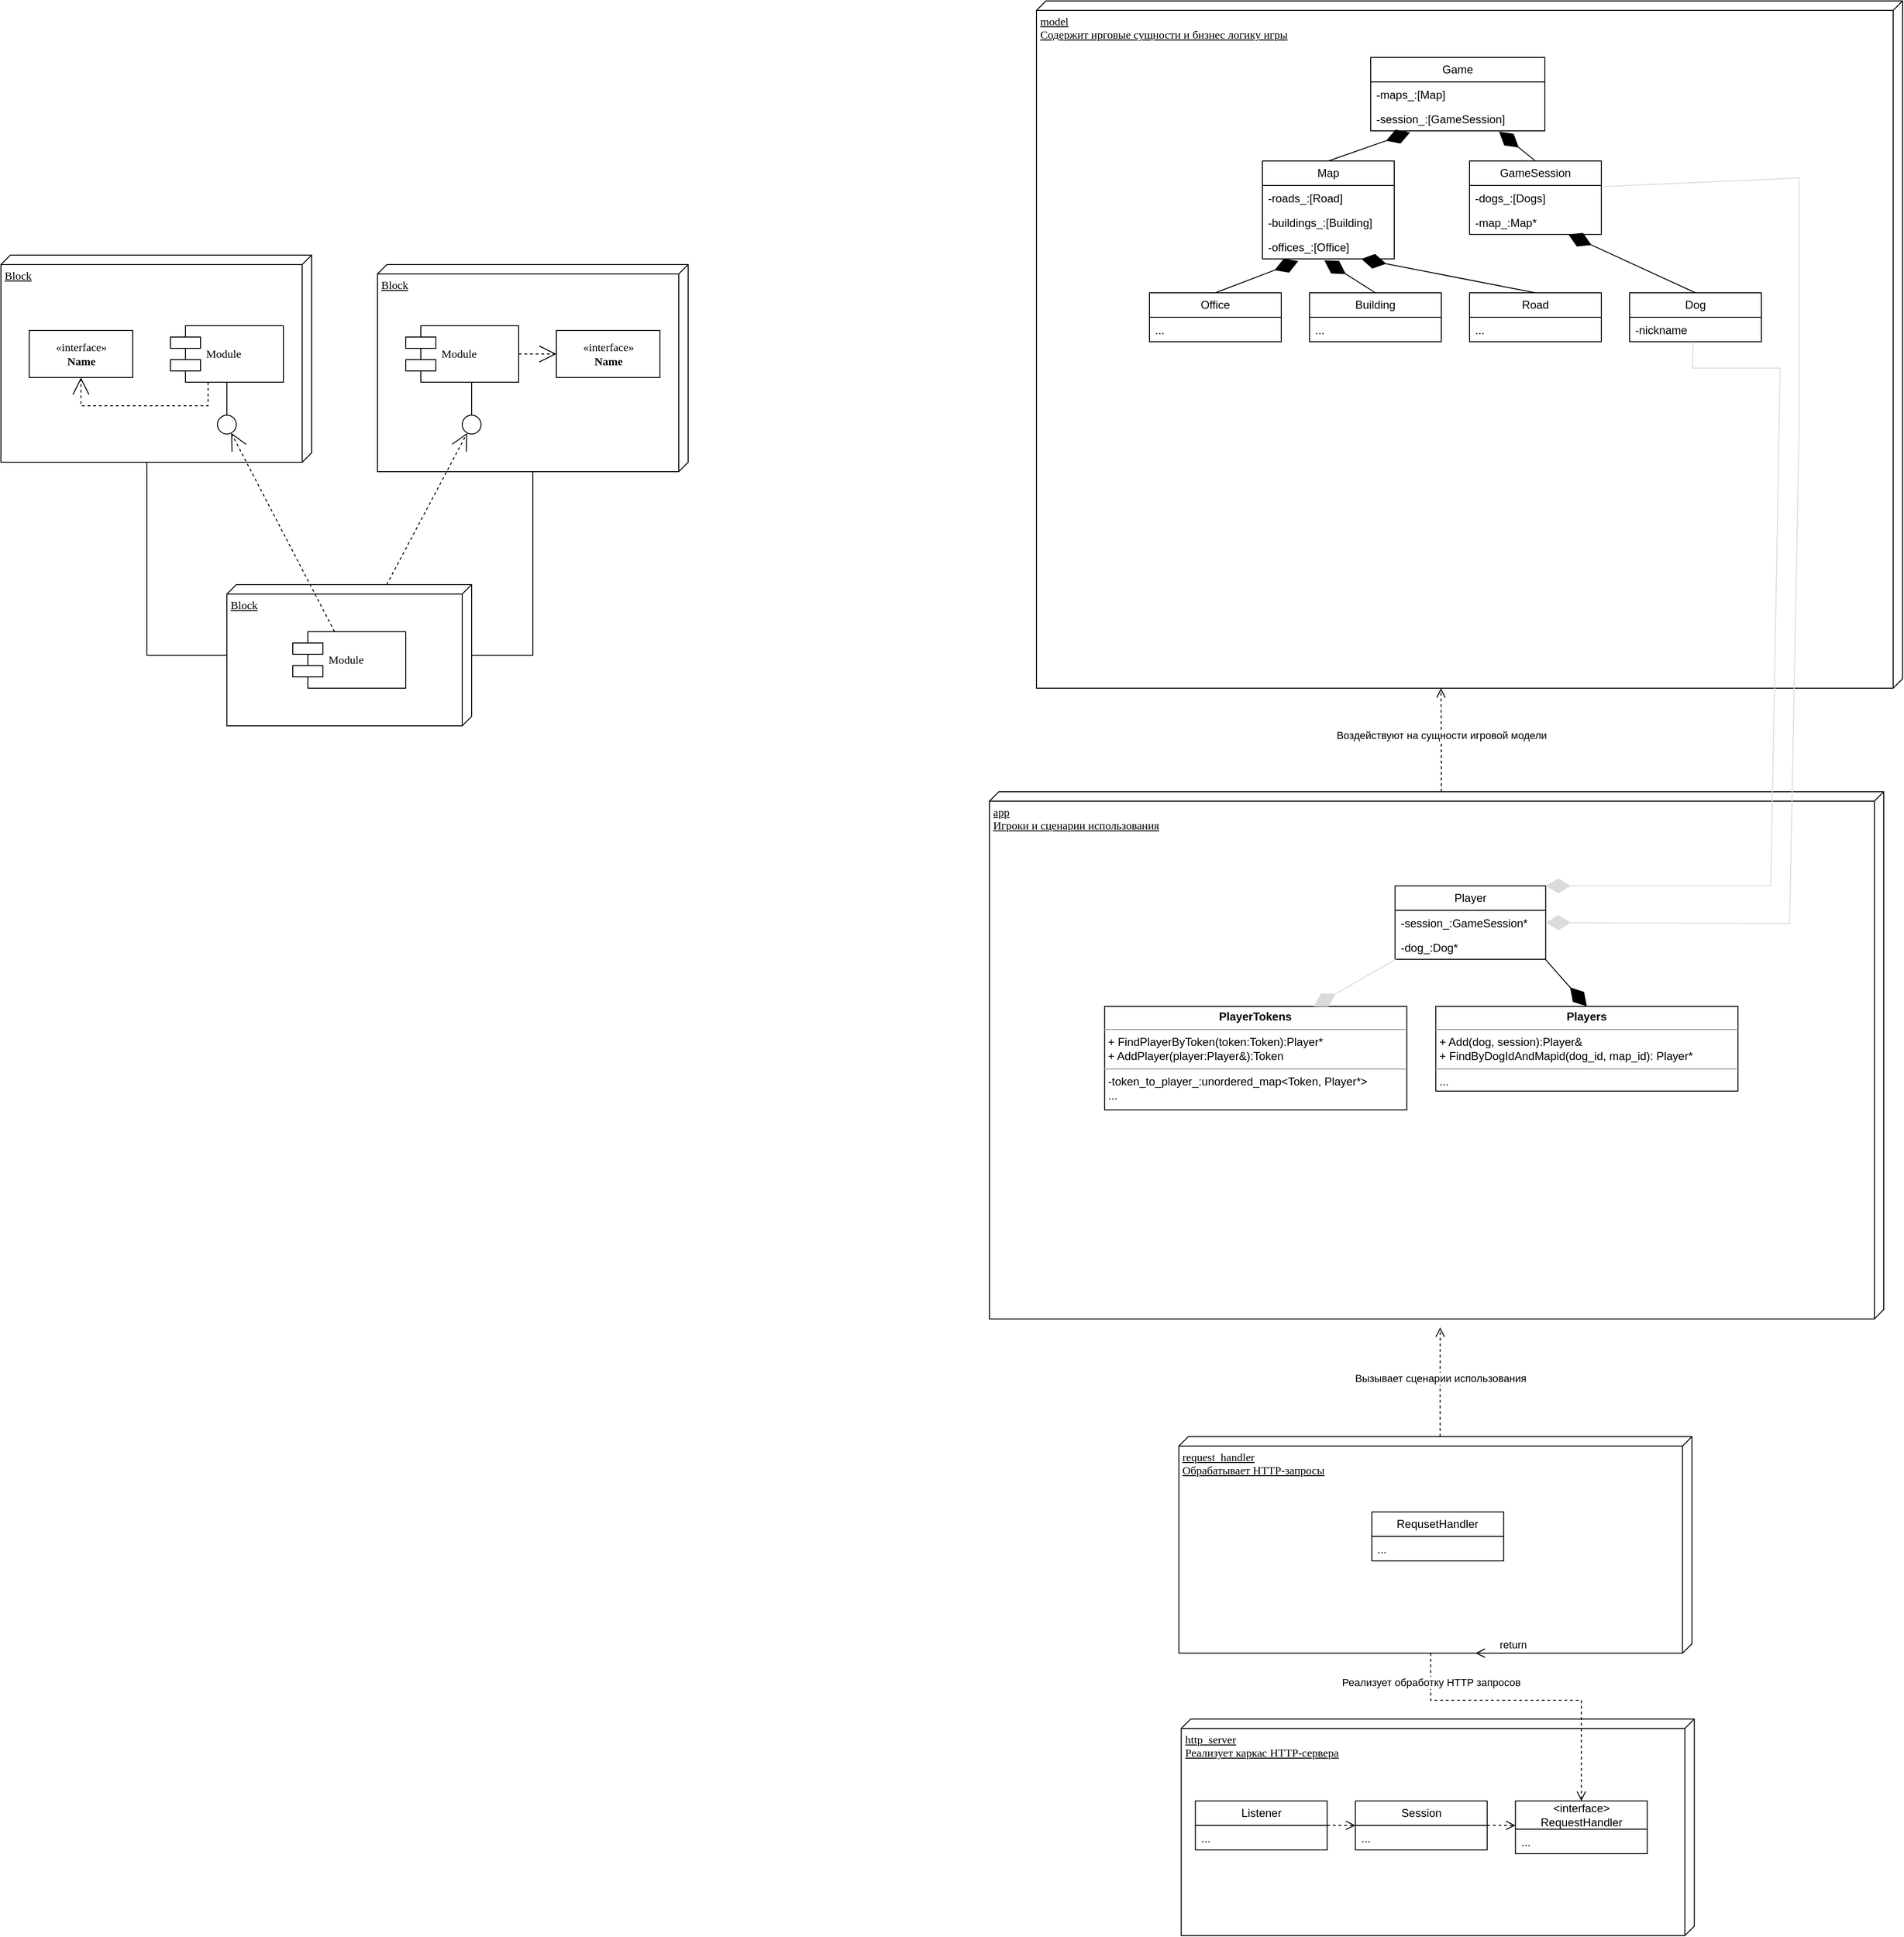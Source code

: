 <mxfile version="21.4.0" type="device">
  <diagram name="Page-1" id="5f0bae14-7c28-e335-631c-24af17079c00">
    <mxGraphModel dx="3395" dy="697" grid="1" gridSize="10" guides="1" tooltips="1" connect="1" arrows="1" fold="1" page="1" pageScale="1" pageWidth="1100" pageHeight="850" background="none" math="0" shadow="0">
      <root>
        <mxCell id="0" />
        <mxCell id="1" parent="0" />
        <mxCell id="39150e848f15840c-1" value="Block" style="verticalAlign=top;align=left;spacingTop=8;spacingLeft=2;spacingRight=12;shape=cube;size=10;direction=south;fontStyle=4;html=1;rounded=0;shadow=0;comic=0;labelBackgroundColor=none;strokeWidth=1;fontFamily=Verdana;fontSize=12" parent="1" vertex="1">
          <mxGeometry x="-1160" y="340" width="330" height="220" as="geometry" />
        </mxCell>
        <mxCell id="39150e848f15840c-2" value="Block" style="verticalAlign=top;align=left;spacingTop=8;spacingLeft=2;spacingRight=12;shape=cube;size=10;direction=south;fontStyle=4;html=1;rounded=0;shadow=0;comic=0;labelBackgroundColor=none;strokeWidth=1;fontFamily=Verdana;fontSize=12" parent="1" vertex="1">
          <mxGeometry x="-760" y="350" width="330" height="220" as="geometry" />
        </mxCell>
        <mxCell id="39150e848f15840c-3" value="Block" style="verticalAlign=top;align=left;spacingTop=8;spacingLeft=2;spacingRight=12;shape=cube;size=10;direction=south;fontStyle=4;html=1;rounded=0;shadow=0;comic=0;labelBackgroundColor=none;strokeWidth=1;fontFamily=Verdana;fontSize=12" parent="1" vertex="1">
          <mxGeometry x="-920" y="690" width="260" height="150" as="geometry" />
        </mxCell>
        <mxCell id="39150e848f15840c-4" value="&amp;laquo;interface&amp;raquo;&lt;br&gt;&lt;b&gt;Name&lt;/b&gt;" style="html=1;rounded=0;shadow=0;comic=0;labelBackgroundColor=none;strokeWidth=1;fontFamily=Verdana;fontSize=12;align=center;" parent="1" vertex="1">
          <mxGeometry x="-1130" y="420" width="110" height="50" as="geometry" />
        </mxCell>
        <mxCell id="39150e848f15840c-5" value="Module" style="shape=component;align=left;spacingLeft=36;rounded=0;shadow=0;comic=0;labelBackgroundColor=none;strokeWidth=1;fontFamily=Verdana;fontSize=12;html=1;" parent="1" vertex="1">
          <mxGeometry x="-980" y="415" width="120" height="60" as="geometry" />
        </mxCell>
        <mxCell id="39150e848f15840c-6" value="" style="ellipse;whiteSpace=wrap;html=1;rounded=0;shadow=0;comic=0;labelBackgroundColor=none;strokeWidth=1;fontFamily=Verdana;fontSize=12;align=center;" parent="1" vertex="1">
          <mxGeometry x="-930" y="510" width="20" height="20" as="geometry" />
        </mxCell>
        <mxCell id="39150e848f15840c-7" value="Module" style="shape=component;align=left;spacingLeft=36;rounded=0;shadow=0;comic=0;labelBackgroundColor=none;strokeWidth=1;fontFamily=Verdana;fontSize=12;html=1;" parent="1" vertex="1">
          <mxGeometry x="-730" y="415" width="120" height="60" as="geometry" />
        </mxCell>
        <mxCell id="39150e848f15840c-8" value="&amp;laquo;interface&amp;raquo;&lt;br&gt;&lt;b&gt;Name&lt;/b&gt;" style="html=1;rounded=0;shadow=0;comic=0;labelBackgroundColor=none;strokeWidth=1;fontFamily=Verdana;fontSize=12;align=center;" parent="1" vertex="1">
          <mxGeometry x="-570" y="420" width="110" height="50" as="geometry" />
        </mxCell>
        <mxCell id="39150e848f15840c-9" value="" style="ellipse;whiteSpace=wrap;html=1;rounded=0;shadow=0;comic=0;labelBackgroundColor=none;strokeWidth=1;fontFamily=Verdana;fontSize=12;align=center;" parent="1" vertex="1">
          <mxGeometry x="-670" y="510" width="20" height="20" as="geometry" />
        </mxCell>
        <mxCell id="39150e848f15840c-10" value="Module" style="shape=component;align=left;spacingLeft=36;rounded=0;shadow=0;comic=0;labelBackgroundColor=none;strokeWidth=1;fontFamily=Verdana;fontSize=12;html=1;" parent="1" vertex="1">
          <mxGeometry x="-850" y="740" width="120" height="60" as="geometry" />
        </mxCell>
        <mxCell id="39150e848f15840c-11" style="edgeStyle=none;rounded=0;html=1;dashed=1;labelBackgroundColor=none;startArrow=none;startFill=0;startSize=8;endArrow=open;endFill=0;endSize=16;fontFamily=Verdana;fontSize=12;" parent="1" source="39150e848f15840c-10" target="39150e848f15840c-6" edge="1">
          <mxGeometry relative="1" as="geometry" />
        </mxCell>
        <mxCell id="39150e848f15840c-12" style="edgeStyle=none;rounded=0;html=1;dashed=1;labelBackgroundColor=none;startArrow=none;startFill=0;startSize=8;endArrow=open;endFill=0;endSize=16;fontFamily=Verdana;fontSize=12;" parent="1" source="39150e848f15840c-3" target="39150e848f15840c-9" edge="1">
          <mxGeometry relative="1" as="geometry" />
        </mxCell>
        <mxCell id="39150e848f15840c-13" style="edgeStyle=elbowEdgeStyle;rounded=0;html=1;labelBackgroundColor=none;startArrow=none;startFill=0;startSize=8;endArrow=none;endFill=0;endSize=16;fontFamily=Verdana;fontSize=12;" parent="1" source="39150e848f15840c-9" target="39150e848f15840c-7" edge="1">
          <mxGeometry relative="1" as="geometry" />
        </mxCell>
        <mxCell id="39150e848f15840c-14" style="edgeStyle=elbowEdgeStyle;rounded=0;html=1;labelBackgroundColor=none;startArrow=none;startFill=0;startSize=8;endArrow=none;endFill=0;endSize=16;fontFamily=Verdana;fontSize=12;" parent="1" source="39150e848f15840c-6" target="39150e848f15840c-5" edge="1">
          <mxGeometry relative="1" as="geometry" />
        </mxCell>
        <mxCell id="39150e848f15840c-15" style="edgeStyle=orthogonalEdgeStyle;rounded=0;html=1;labelBackgroundColor=none;startArrow=none;startFill=0;startSize=8;endArrow=open;endFill=0;endSize=16;fontFamily=Verdana;fontSize=12;dashed=1;" parent="1" source="39150e848f15840c-5" target="39150e848f15840c-4" edge="1">
          <mxGeometry relative="1" as="geometry">
            <Array as="points">
              <mxPoint x="-940" y="500" />
              <mxPoint x="-1075" y="500" />
            </Array>
          </mxGeometry>
        </mxCell>
        <mxCell id="39150e848f15840c-16" style="edgeStyle=orthogonalEdgeStyle;rounded=0;html=1;dashed=1;labelBackgroundColor=none;startArrow=none;startFill=0;startSize=8;endArrow=open;endFill=0;endSize=16;fontFamily=Verdana;fontSize=12;" parent="1" source="39150e848f15840c-7" target="39150e848f15840c-8" edge="1">
          <mxGeometry relative="1" as="geometry" />
        </mxCell>
        <mxCell id="39150e848f15840c-17" style="edgeStyle=orthogonalEdgeStyle;rounded=0;html=1;labelBackgroundColor=none;startArrow=none;startFill=0;startSize=8;endArrow=none;endFill=0;endSize=16;fontFamily=Verdana;fontSize=12;" parent="1" source="39150e848f15840c-3" target="39150e848f15840c-2" edge="1">
          <mxGeometry relative="1" as="geometry">
            <Array as="points">
              <mxPoint x="-595" y="765" />
            </Array>
          </mxGeometry>
        </mxCell>
        <mxCell id="39150e848f15840c-18" style="edgeStyle=orthogonalEdgeStyle;rounded=0;html=1;labelBackgroundColor=none;startArrow=none;startFill=0;startSize=8;endArrow=none;endFill=0;endSize=16;fontFamily=Verdana;fontSize=12;" parent="1" source="39150e848f15840c-3" target="39150e848f15840c-1" edge="1">
          <mxGeometry relative="1" as="geometry">
            <Array as="points">
              <mxPoint x="-1005" y="765" />
            </Array>
          </mxGeometry>
        </mxCell>
        <mxCell id="SQ1B-HtEB6s-HyAY4ZvZ-1" value="model&lt;br&gt;Содержит ирговые сущности и бизнес логику игры" style="verticalAlign=top;align=left;spacingTop=8;spacingLeft=2;spacingRight=12;shape=cube;size=10;direction=south;fontStyle=4;html=1;rounded=0;shadow=0;comic=0;labelBackgroundColor=none;strokeWidth=1;fontFamily=Verdana;fontSize=12" parent="1" vertex="1">
          <mxGeometry x="-60" y="70" width="920" height="730" as="geometry" />
        </mxCell>
        <mxCell id="SQ1B-HtEB6s-HyAY4ZvZ-18" value="Game" style="swimlane;fontStyle=0;childLayout=stackLayout;horizontal=1;startSize=26;fillColor=none;horizontalStack=0;resizeParent=1;resizeParentMax=0;resizeLast=0;collapsible=1;marginBottom=0;whiteSpace=wrap;html=1;" parent="1" vertex="1">
          <mxGeometry x="295" y="130" width="185" height="78" as="geometry">
            <mxRectangle x="295" y="130" width="70" height="30" as="alternateBounds" />
          </mxGeometry>
        </mxCell>
        <mxCell id="w6rUshqfK_KVQNsh0Kgv-1" value="-maps_:[Map]" style="text;strokeColor=none;fillColor=none;align=left;verticalAlign=top;spacingLeft=4;spacingRight=4;overflow=hidden;rotatable=0;points=[[0,0.5],[1,0.5]];portConstraint=eastwest;whiteSpace=wrap;html=1;" vertex="1" parent="SQ1B-HtEB6s-HyAY4ZvZ-18">
          <mxGeometry y="26" width="185" height="26" as="geometry" />
        </mxCell>
        <mxCell id="SQ1B-HtEB6s-HyAY4ZvZ-19" value="-session_:[GameSession]" style="text;strokeColor=none;fillColor=none;align=left;verticalAlign=top;spacingLeft=4;spacingRight=4;overflow=hidden;rotatable=0;points=[[0,0.5],[1,0.5]];portConstraint=eastwest;whiteSpace=wrap;html=1;" parent="SQ1B-HtEB6s-HyAY4ZvZ-18" vertex="1">
          <mxGeometry y="52" width="185" height="26" as="geometry" />
        </mxCell>
        <mxCell id="SQ1B-HtEB6s-HyAY4ZvZ-36" value="Map" style="swimlane;fontStyle=0;childLayout=stackLayout;horizontal=1;startSize=26;fillColor=none;horizontalStack=0;resizeParent=1;resizeParentMax=0;resizeLast=0;collapsible=1;marginBottom=0;whiteSpace=wrap;html=1;" parent="1" vertex="1">
          <mxGeometry x="180" y="240" width="140" height="104" as="geometry">
            <mxRectangle x="295" y="130" width="70" height="30" as="alternateBounds" />
          </mxGeometry>
        </mxCell>
        <mxCell id="w6rUshqfK_KVQNsh0Kgv-3" value="-roads_:[Road]" style="text;strokeColor=none;fillColor=none;align=left;verticalAlign=top;spacingLeft=4;spacingRight=4;overflow=hidden;rotatable=0;points=[[0,0.5],[1,0.5]];portConstraint=eastwest;whiteSpace=wrap;html=1;" vertex="1" parent="SQ1B-HtEB6s-HyAY4ZvZ-36">
          <mxGeometry y="26" width="140" height="26" as="geometry" />
        </mxCell>
        <mxCell id="w6rUshqfK_KVQNsh0Kgv-4" value="-buildings_:[Building]" style="text;strokeColor=none;fillColor=none;align=left;verticalAlign=top;spacingLeft=4;spacingRight=4;overflow=hidden;rotatable=0;points=[[0,0.5],[1,0.5]];portConstraint=eastwest;whiteSpace=wrap;html=1;" vertex="1" parent="SQ1B-HtEB6s-HyAY4ZvZ-36">
          <mxGeometry y="52" width="140" height="26" as="geometry" />
        </mxCell>
        <mxCell id="SQ1B-HtEB6s-HyAY4ZvZ-37" value="-offices_:[Office]" style="text;strokeColor=none;fillColor=none;align=left;verticalAlign=top;spacingLeft=4;spacingRight=4;overflow=hidden;rotatable=0;points=[[0,0.5],[1,0.5]];portConstraint=eastwest;whiteSpace=wrap;html=1;" parent="SQ1B-HtEB6s-HyAY4ZvZ-36" vertex="1">
          <mxGeometry y="78" width="140" height="26" as="geometry" />
        </mxCell>
        <mxCell id="SQ1B-HtEB6s-HyAY4ZvZ-39" value="" style="endArrow=diamondThin;endFill=1;endSize=24;html=1;rounded=0;exitX=0.5;exitY=0;exitDx=0;exitDy=0;entryX=0.226;entryY=1.062;entryDx=0;entryDy=0;entryPerimeter=0;" parent="1" source="SQ1B-HtEB6s-HyAY4ZvZ-36" target="SQ1B-HtEB6s-HyAY4ZvZ-19" edge="1">
          <mxGeometry width="160" relative="1" as="geometry">
            <mxPoint x="240" y="220" as="sourcePoint" />
            <mxPoint x="400" y="220" as="targetPoint" />
            <Array as="points" />
          </mxGeometry>
        </mxCell>
        <mxCell id="SQ1B-HtEB6s-HyAY4ZvZ-41" value="GameSession" style="swimlane;fontStyle=0;childLayout=stackLayout;horizontal=1;startSize=26;fillColor=none;horizontalStack=0;resizeParent=1;resizeParentMax=0;resizeLast=0;collapsible=1;marginBottom=0;whiteSpace=wrap;html=1;" parent="1" vertex="1">
          <mxGeometry x="400" y="240" width="140" height="78" as="geometry">
            <mxRectangle x="295" y="130" width="70" height="30" as="alternateBounds" />
          </mxGeometry>
        </mxCell>
        <mxCell id="SQ1B-HtEB6s-HyAY4ZvZ-42" value="-dogs_:[Dogs]" style="text;strokeColor=none;fillColor=none;align=left;verticalAlign=top;spacingLeft=4;spacingRight=4;overflow=hidden;rotatable=0;points=[[0,0.5],[1,0.5]];portConstraint=eastwest;whiteSpace=wrap;html=1;" parent="SQ1B-HtEB6s-HyAY4ZvZ-41" vertex="1">
          <mxGeometry y="26" width="140" height="26" as="geometry" />
        </mxCell>
        <mxCell id="w6rUshqfK_KVQNsh0Kgv-6" value="-map_:Map*" style="text;strokeColor=none;fillColor=none;align=left;verticalAlign=top;spacingLeft=4;spacingRight=4;overflow=hidden;rotatable=0;points=[[0,0.5],[1,0.5]];portConstraint=eastwest;whiteSpace=wrap;html=1;" vertex="1" parent="SQ1B-HtEB6s-HyAY4ZvZ-41">
          <mxGeometry y="52" width="140" height="26" as="geometry" />
        </mxCell>
        <mxCell id="SQ1B-HtEB6s-HyAY4ZvZ-43" value="" style="endArrow=diamondThin;endFill=1;endSize=24;html=1;rounded=0;exitX=0.5;exitY=0;exitDx=0;exitDy=0;entryX=0.737;entryY=1.031;entryDx=0;entryDy=0;entryPerimeter=0;" parent="1" source="SQ1B-HtEB6s-HyAY4ZvZ-41" target="SQ1B-HtEB6s-HyAY4ZvZ-19" edge="1">
          <mxGeometry width="160" relative="1" as="geometry">
            <mxPoint x="280" y="230" as="sourcePoint" />
            <mxPoint x="440" y="230" as="targetPoint" />
          </mxGeometry>
        </mxCell>
        <mxCell id="SQ1B-HtEB6s-HyAY4ZvZ-45" value="app&lt;br&gt;Игроки и сценарии использования" style="verticalAlign=top;align=left;spacingTop=8;spacingLeft=2;spacingRight=12;shape=cube;size=10;direction=south;fontStyle=4;html=1;rounded=0;shadow=0;comic=0;labelBackgroundColor=none;strokeWidth=1;fontFamily=Verdana;fontSize=12" parent="1" vertex="1">
          <mxGeometry x="-110" y="910" width="950" height="560" as="geometry" />
        </mxCell>
        <mxCell id="SQ1B-HtEB6s-HyAY4ZvZ-52" value="request_handler&lt;br&gt;Обрабатывает HTTP-запросы" style="verticalAlign=top;align=left;spacingTop=8;spacingLeft=2;spacingRight=12;shape=cube;size=10;direction=south;fontStyle=4;html=1;rounded=0;shadow=0;comic=0;labelBackgroundColor=none;strokeWidth=1;fontFamily=Verdana;fontSize=12" parent="1" vertex="1">
          <mxGeometry x="91.25" y="1595" width="545" height="230" as="geometry" />
        </mxCell>
        <mxCell id="SQ1B-HtEB6s-HyAY4ZvZ-53" value="RequsetHandler" style="swimlane;fontStyle=0;childLayout=stackLayout;horizontal=1;startSize=26;fillColor=none;horizontalStack=0;resizeParent=1;resizeParentMax=0;resizeLast=0;collapsible=1;marginBottom=0;whiteSpace=wrap;html=1;" parent="1" vertex="1">
          <mxGeometry x="296.25" y="1675" width="140" height="52" as="geometry">
            <mxRectangle x="295" y="130" width="70" height="30" as="alternateBounds" />
          </mxGeometry>
        </mxCell>
        <mxCell id="SQ1B-HtEB6s-HyAY4ZvZ-54" value="..." style="text;strokeColor=none;fillColor=none;align=left;verticalAlign=top;spacingLeft=4;spacingRight=4;overflow=hidden;rotatable=0;points=[[0,0.5],[1,0.5]];portConstraint=eastwest;whiteSpace=wrap;html=1;" parent="SQ1B-HtEB6s-HyAY4ZvZ-53" vertex="1">
          <mxGeometry y="26" width="140" height="26" as="geometry" />
        </mxCell>
        <mxCell id="SQ1B-HtEB6s-HyAY4ZvZ-55" value="http_server&lt;br&gt;Реализует каркас HTTP-сервера" style="verticalAlign=top;align=left;spacingTop=8;spacingLeft=2;spacingRight=12;shape=cube;size=10;direction=south;fontStyle=4;html=1;rounded=0;shadow=0;comic=0;labelBackgroundColor=none;strokeWidth=1;fontFamily=Verdana;fontSize=12" parent="1" vertex="1">
          <mxGeometry x="93.75" y="1895" width="545" height="230" as="geometry" />
        </mxCell>
        <mxCell id="SQ1B-HtEB6s-HyAY4ZvZ-56" value="&amp;lt;interface&amp;gt;&lt;br&gt;RequestHandler" style="swimlane;fontStyle=0;childLayout=stackLayout;horizontal=1;startSize=30;fillColor=none;horizontalStack=0;resizeParent=1;resizeParentMax=0;resizeLast=0;collapsible=1;marginBottom=0;whiteSpace=wrap;html=1;" parent="1" vertex="1">
          <mxGeometry x="448.75" y="1982" width="140" height="56" as="geometry">
            <mxRectangle x="295" y="130" width="70" height="30" as="alternateBounds" />
          </mxGeometry>
        </mxCell>
        <mxCell id="SQ1B-HtEB6s-HyAY4ZvZ-57" value="..." style="text;strokeColor=none;fillColor=none;align=left;verticalAlign=top;spacingLeft=4;spacingRight=4;overflow=hidden;rotatable=0;points=[[0,0.5],[1,0.5]];portConstraint=eastwest;whiteSpace=wrap;html=1;" parent="SQ1B-HtEB6s-HyAY4ZvZ-56" vertex="1">
          <mxGeometry y="30" width="140" height="26" as="geometry" />
        </mxCell>
        <mxCell id="SQ1B-HtEB6s-HyAY4ZvZ-58" value="Session" style="swimlane;fontStyle=0;childLayout=stackLayout;horizontal=1;startSize=26;fillColor=none;horizontalStack=0;resizeParent=1;resizeParentMax=0;resizeLast=0;collapsible=1;marginBottom=0;whiteSpace=wrap;html=1;" parent="1" vertex="1">
          <mxGeometry x="278.75" y="1982" width="140" height="52" as="geometry">
            <mxRectangle x="295" y="130" width="70" height="30" as="alternateBounds" />
          </mxGeometry>
        </mxCell>
        <mxCell id="SQ1B-HtEB6s-HyAY4ZvZ-59" value="..." style="text;strokeColor=none;fillColor=none;align=left;verticalAlign=top;spacingLeft=4;spacingRight=4;overflow=hidden;rotatable=0;points=[[0,0.5],[1,0.5]];portConstraint=eastwest;whiteSpace=wrap;html=1;" parent="SQ1B-HtEB6s-HyAY4ZvZ-58" vertex="1">
          <mxGeometry y="26" width="140" height="26" as="geometry" />
        </mxCell>
        <mxCell id="SQ1B-HtEB6s-HyAY4ZvZ-60" value="Listener" style="swimlane;fontStyle=0;childLayout=stackLayout;horizontal=1;startSize=26;fillColor=none;horizontalStack=0;resizeParent=1;resizeParentMax=0;resizeLast=0;collapsible=1;marginBottom=0;whiteSpace=wrap;html=1;" parent="1" vertex="1">
          <mxGeometry x="108.75" y="1982" width="140" height="52" as="geometry">
            <mxRectangle x="295" y="130" width="70" height="30" as="alternateBounds" />
          </mxGeometry>
        </mxCell>
        <mxCell id="SQ1B-HtEB6s-HyAY4ZvZ-61" value="..." style="text;strokeColor=none;fillColor=none;align=left;verticalAlign=top;spacingLeft=4;spacingRight=4;overflow=hidden;rotatable=0;points=[[0,0.5],[1,0.5]];portConstraint=eastwest;whiteSpace=wrap;html=1;" parent="SQ1B-HtEB6s-HyAY4ZvZ-60" vertex="1">
          <mxGeometry y="26" width="140" height="26" as="geometry" />
        </mxCell>
        <mxCell id="SQ1B-HtEB6s-HyAY4ZvZ-62" value="Реализует обработку HTTP запросов" style="html=1;verticalAlign=bottom;endArrow=open;dashed=1;endSize=8;edgeStyle=elbowEdgeStyle;elbow=vertical;curved=0;rounded=0;exitX=0;exitY=0;exitDx=230;exitDy=277.5;exitPerimeter=0;" parent="1" source="SQ1B-HtEB6s-HyAY4ZvZ-52" target="SQ1B-HtEB6s-HyAY4ZvZ-56" edge="1">
          <mxGeometry x="-0.748" relative="1" as="geometry">
            <mxPoint x="398.75" y="1855" as="sourcePoint" />
            <mxPoint x="318.75" y="1855" as="targetPoint" />
            <Array as="points">
              <mxPoint x="438.75" y="1875" />
            </Array>
            <mxPoint as="offset" />
          </mxGeometry>
        </mxCell>
        <mxCell id="SQ1B-HtEB6s-HyAY4ZvZ-63" value="" style="html=1;verticalAlign=bottom;endArrow=open;dashed=1;endSize=8;edgeStyle=elbowEdgeStyle;elbow=vertical;curved=0;rounded=0;entryX=0;entryY=0.5;entryDx=0;entryDy=0;" parent="1" target="SQ1B-HtEB6s-HyAY4ZvZ-58" edge="1">
          <mxGeometry x="-0.6" y="30" relative="1" as="geometry">
            <mxPoint x="248.75" y="2007.91" as="sourcePoint" />
            <mxPoint x="268.75" y="2007.91" as="targetPoint" />
            <mxPoint as="offset" />
          </mxGeometry>
        </mxCell>
        <mxCell id="SQ1B-HtEB6s-HyAY4ZvZ-65" value="" style="html=1;verticalAlign=bottom;endArrow=open;dashed=1;endSize=8;edgeStyle=elbowEdgeStyle;elbow=vertical;curved=0;rounded=0;entryX=0;entryY=0.5;entryDx=0;entryDy=0;" parent="1" edge="1">
          <mxGeometry x="-0.6" y="30" relative="1" as="geometry">
            <mxPoint x="418.75" y="2007.87" as="sourcePoint" />
            <mxPoint x="448.75" y="2007.96" as="targetPoint" />
            <mxPoint as="offset" />
          </mxGeometry>
        </mxCell>
        <mxCell id="SQ1B-HtEB6s-HyAY4ZvZ-66" value="Office" style="swimlane;fontStyle=0;childLayout=stackLayout;horizontal=1;startSize=26;fillColor=none;horizontalStack=0;resizeParent=1;resizeParentMax=0;resizeLast=0;collapsible=1;marginBottom=0;whiteSpace=wrap;html=1;" parent="1" vertex="1">
          <mxGeometry x="60" y="380" width="140" height="52" as="geometry">
            <mxRectangle x="295" y="130" width="70" height="30" as="alternateBounds" />
          </mxGeometry>
        </mxCell>
        <mxCell id="SQ1B-HtEB6s-HyAY4ZvZ-67" value="..." style="text;strokeColor=none;fillColor=none;align=left;verticalAlign=top;spacingLeft=4;spacingRight=4;overflow=hidden;rotatable=0;points=[[0,0.5],[1,0.5]];portConstraint=eastwest;whiteSpace=wrap;html=1;" parent="SQ1B-HtEB6s-HyAY4ZvZ-66" vertex="1">
          <mxGeometry y="26" width="140" height="26" as="geometry" />
        </mxCell>
        <mxCell id="SQ1B-HtEB6s-HyAY4ZvZ-68" value="Building" style="swimlane;fontStyle=0;childLayout=stackLayout;horizontal=1;startSize=26;fillColor=none;horizontalStack=0;resizeParent=1;resizeParentMax=0;resizeLast=0;collapsible=1;marginBottom=0;whiteSpace=wrap;html=1;" parent="1" vertex="1">
          <mxGeometry x="230" y="380" width="140" height="52" as="geometry">
            <mxRectangle x="295" y="130" width="70" height="30" as="alternateBounds" />
          </mxGeometry>
        </mxCell>
        <mxCell id="SQ1B-HtEB6s-HyAY4ZvZ-69" value="..." style="text;strokeColor=none;fillColor=none;align=left;verticalAlign=top;spacingLeft=4;spacingRight=4;overflow=hidden;rotatable=0;points=[[0,0.5],[1,0.5]];portConstraint=eastwest;whiteSpace=wrap;html=1;" parent="SQ1B-HtEB6s-HyAY4ZvZ-68" vertex="1">
          <mxGeometry y="26" width="140" height="26" as="geometry" />
        </mxCell>
        <mxCell id="SQ1B-HtEB6s-HyAY4ZvZ-70" value="Road" style="swimlane;fontStyle=0;childLayout=stackLayout;horizontal=1;startSize=26;fillColor=none;horizontalStack=0;resizeParent=1;resizeParentMax=0;resizeLast=0;collapsible=1;marginBottom=0;whiteSpace=wrap;html=1;" parent="1" vertex="1">
          <mxGeometry x="400" y="380" width="140" height="52" as="geometry">
            <mxRectangle x="295" y="130" width="70" height="30" as="alternateBounds" />
          </mxGeometry>
        </mxCell>
        <mxCell id="SQ1B-HtEB6s-HyAY4ZvZ-71" value="..." style="text;strokeColor=none;fillColor=none;align=left;verticalAlign=top;spacingLeft=4;spacingRight=4;overflow=hidden;rotatable=0;points=[[0,0.5],[1,0.5]];portConstraint=eastwest;whiteSpace=wrap;html=1;" parent="SQ1B-HtEB6s-HyAY4ZvZ-70" vertex="1">
          <mxGeometry y="26" width="140" height="26" as="geometry" />
        </mxCell>
        <mxCell id="SQ1B-HtEB6s-HyAY4ZvZ-72" value="" style="endArrow=diamondThin;endFill=1;endSize=24;html=1;rounded=0;exitX=0.5;exitY=0;exitDx=0;exitDy=0;entryX=0.272;entryY=1.092;entryDx=0;entryDy=0;entryPerimeter=0;" parent="1" source="SQ1B-HtEB6s-HyAY4ZvZ-66" target="SQ1B-HtEB6s-HyAY4ZvZ-37" edge="1">
          <mxGeometry width="160" relative="1" as="geometry">
            <mxPoint x="123" y="380" as="sourcePoint" />
            <mxPoint x="200" y="324" as="targetPoint" />
            <Array as="points" />
          </mxGeometry>
        </mxCell>
        <mxCell id="SQ1B-HtEB6s-HyAY4ZvZ-73" value="" style="endArrow=diamondThin;endFill=1;endSize=24;html=1;rounded=0;exitX=0.5;exitY=0;exitDx=0;exitDy=0;entryX=0.47;entryY=1.062;entryDx=0;entryDy=0;entryPerimeter=0;" parent="1" source="SQ1B-HtEB6s-HyAY4ZvZ-68" target="SQ1B-HtEB6s-HyAY4ZvZ-37" edge="1">
          <mxGeometry width="160" relative="1" as="geometry">
            <mxPoint x="270" y="366" as="sourcePoint" />
            <mxPoint x="347" y="310" as="targetPoint" />
            <Array as="points" />
          </mxGeometry>
        </mxCell>
        <mxCell id="SQ1B-HtEB6s-HyAY4ZvZ-74" value="" style="endArrow=diamondThin;endFill=1;endSize=24;html=1;rounded=0;exitX=0.5;exitY=0;exitDx=0;exitDy=0;entryX=0.75;entryY=1;entryDx=0;entryDy=0;" parent="1" source="SQ1B-HtEB6s-HyAY4ZvZ-70" target="SQ1B-HtEB6s-HyAY4ZvZ-36" edge="1">
          <mxGeometry width="160" relative="1" as="geometry">
            <mxPoint x="320" y="366" as="sourcePoint" />
            <mxPoint x="397" y="310" as="targetPoint" />
            <Array as="points" />
          </mxGeometry>
        </mxCell>
        <mxCell id="SQ1B-HtEB6s-HyAY4ZvZ-75" value="Dog" style="swimlane;fontStyle=0;childLayout=stackLayout;horizontal=1;startSize=26;fillColor=none;horizontalStack=0;resizeParent=1;resizeParentMax=0;resizeLast=0;collapsible=1;marginBottom=0;whiteSpace=wrap;html=1;" parent="1" vertex="1">
          <mxGeometry x="570" y="380" width="140" height="52" as="geometry">
            <mxRectangle x="295" y="130" width="70" height="30" as="alternateBounds" />
          </mxGeometry>
        </mxCell>
        <mxCell id="SQ1B-HtEB6s-HyAY4ZvZ-76" value="-nickname" style="text;strokeColor=none;fillColor=none;align=left;verticalAlign=top;spacingLeft=4;spacingRight=4;overflow=hidden;rotatable=0;points=[[0,0.5],[1,0.5]];portConstraint=eastwest;whiteSpace=wrap;html=1;" parent="SQ1B-HtEB6s-HyAY4ZvZ-75" vertex="1">
          <mxGeometry y="26" width="140" height="26" as="geometry" />
        </mxCell>
        <mxCell id="SQ1B-HtEB6s-HyAY4ZvZ-78" value="" style="endArrow=diamondThin;endFill=1;endSize=24;html=1;rounded=0;exitX=0.5;exitY=0;exitDx=0;exitDy=0;entryX=0.75;entryY=1;entryDx=0;entryDy=0;" parent="1" source="SQ1B-HtEB6s-HyAY4ZvZ-75" target="SQ1B-HtEB6s-HyAY4ZvZ-41" edge="1">
          <mxGeometry width="160" relative="1" as="geometry">
            <mxPoint x="565.5" y="356" as="sourcePoint" />
            <mxPoint x="470" y="300" as="targetPoint" />
            <Array as="points" />
          </mxGeometry>
        </mxCell>
        <mxCell id="SQ1B-HtEB6s-HyAY4ZvZ-79" value="return" style="html=1;verticalAlign=bottom;endArrow=open;dashed=1;endSize=8;edgeStyle=elbowEdgeStyle;elbow=vertical;curved=0;rounded=0;" parent="1" edge="1">
          <mxGeometry relative="1" as="geometry">
            <mxPoint x="486.25" y="1825" as="sourcePoint" />
            <mxPoint x="406.25" y="1825" as="targetPoint" />
          </mxGeometry>
        </mxCell>
        <mxCell id="SQ1B-HtEB6s-HyAY4ZvZ-80" value="Вызывает сценарии использования" style="html=1;verticalAlign=bottom;endArrow=open;dashed=1;endSize=8;edgeStyle=elbowEdgeStyle;elbow=vertical;curved=0;rounded=0;exitX=0;exitY=0;exitDx=0;exitDy=267.5;exitPerimeter=0;entryX=1.016;entryY=0.496;entryDx=0;entryDy=0;entryPerimeter=0;" parent="1" source="SQ1B-HtEB6s-HyAY4ZvZ-52" target="SQ1B-HtEB6s-HyAY4ZvZ-45" edge="1">
          <mxGeometry x="-0.077" relative="1" as="geometry">
            <mxPoint x="386.25" y="1180" as="sourcePoint" />
            <mxPoint x="306.25" y="1180" as="targetPoint" />
            <mxPoint as="offset" />
          </mxGeometry>
        </mxCell>
        <mxCell id="SQ1B-HtEB6s-HyAY4ZvZ-81" value="Воздействуют на сущности игровой модели" style="html=1;verticalAlign=bottom;endArrow=open;dashed=1;endSize=8;edgeStyle=elbowEdgeStyle;elbow=vertical;curved=0;rounded=0;exitX=0;exitY=0;exitDx=0;exitDy=470;exitPerimeter=0;entryX=1;entryY=0.533;entryDx=0;entryDy=0;entryPerimeter=0;" parent="1" source="SQ1B-HtEB6s-HyAY4ZvZ-45" target="SQ1B-HtEB6s-HyAY4ZvZ-1" edge="1">
          <mxGeometry x="-0.077" relative="1" as="geometry">
            <mxPoint x="371" y="640" as="sourcePoint" />
            <mxPoint x="370" y="554" as="targetPoint" />
            <mxPoint as="offset" />
          </mxGeometry>
        </mxCell>
        <mxCell id="p5ljAXQT2WjLsaFtoLgG-1" value="Player" style="swimlane;fontStyle=0;childLayout=stackLayout;horizontal=1;startSize=26;fillColor=none;horizontalStack=0;resizeParent=1;resizeParentMax=0;resizeLast=0;collapsible=1;marginBottom=0;whiteSpace=wrap;html=1;" parent="1" vertex="1">
          <mxGeometry x="320.87" y="1010" width="160" height="78" as="geometry">
            <mxRectangle x="295" y="130" width="70" height="30" as="alternateBounds" />
          </mxGeometry>
        </mxCell>
        <mxCell id="p5ljAXQT2WjLsaFtoLgG-3" value="-session_:GameSession*" style="text;strokeColor=none;fillColor=none;align=left;verticalAlign=top;spacingLeft=4;spacingRight=4;overflow=hidden;rotatable=0;points=[[0,0.5],[1,0.5]];portConstraint=eastwest;whiteSpace=wrap;html=1;" parent="p5ljAXQT2WjLsaFtoLgG-1" vertex="1">
          <mxGeometry y="26" width="160" height="26" as="geometry" />
        </mxCell>
        <mxCell id="p5ljAXQT2WjLsaFtoLgG-2" value="-dog_:Dog*" style="text;strokeColor=none;fillColor=none;align=left;verticalAlign=top;spacingLeft=4;spacingRight=4;overflow=hidden;rotatable=0;points=[[0,0.5],[1,0.5]];portConstraint=eastwest;whiteSpace=wrap;html=1;" parent="p5ljAXQT2WjLsaFtoLgG-1" vertex="1">
          <mxGeometry y="52" width="160" height="26" as="geometry" />
        </mxCell>
        <mxCell id="p5ljAXQT2WjLsaFtoLgG-4" value="" style="endArrow=diamondThin;endFill=1;endSize=24;html=1;rounded=0;exitX=0.481;exitY=1.007;exitDx=0;exitDy=0;entryX=1;entryY=0;entryDx=0;entryDy=0;exitPerimeter=0;strokeColor=#dddada;" parent="1" source="SQ1B-HtEB6s-HyAY4ZvZ-76" target="p5ljAXQT2WjLsaFtoLgG-1" edge="1">
          <mxGeometry width="160" relative="1" as="geometry">
            <mxPoint x="650" y="668" as="sourcePoint" />
            <mxPoint x="515" y="580" as="targetPoint" />
            <Array as="points">
              <mxPoint x="637" y="460" />
              <mxPoint x="730" y="460" />
              <mxPoint x="720" y="1010" />
            </Array>
          </mxGeometry>
        </mxCell>
        <mxCell id="p5ljAXQT2WjLsaFtoLgG-5" value="" style="endArrow=diamondThin;endFill=1;endSize=24;html=1;rounded=0;exitX=1.019;exitY=0.348;exitDx=0;exitDy=0;entryX=1;entryY=0.5;entryDx=0;entryDy=0;exitPerimeter=0;strokeColor=#DDDADA;" parent="1" source="SQ1B-HtEB6s-HyAY4ZvZ-41" target="p5ljAXQT2WjLsaFtoLgG-3" edge="1">
          <mxGeometry width="160" relative="1" as="geometry">
            <mxPoint x="647" y="250" as="sourcePoint" />
            <mxPoint x="606" y="310" as="targetPoint" />
            <Array as="points">
              <mxPoint x="750" y="258" />
              <mxPoint x="750" y="530" />
              <mxPoint x="740" y="1050" />
            </Array>
          </mxGeometry>
        </mxCell>
        <mxCell id="p5ljAXQT2WjLsaFtoLgG-13" value="&lt;p style=&quot;margin:0px;margin-top:4px;text-align:center;&quot;&gt;&lt;b&gt;PlayerTokens&lt;/b&gt;&lt;/p&gt;&lt;hr size=&quot;1&quot;&gt;&lt;p style=&quot;margin:0px;margin-left:4px;&quot;&gt;+ FindPlayerByToken(token:Token):Player*&lt;/p&gt;&lt;p style=&quot;margin:0px;margin-left:4px;&quot;&gt;+ AddPlayer(player:Player&amp;amp;):Token&lt;/p&gt;&lt;hr size=&quot;1&quot;&gt;&lt;p style=&quot;margin:0px;margin-left:4px;&quot;&gt;-token_to_player_:unordered_map&amp;lt;Token, Player*&amp;gt;&lt;/p&gt;&lt;p style=&quot;margin:0px;margin-left:4px;&quot;&gt;...&lt;/p&gt;" style="verticalAlign=top;align=left;overflow=fill;fontSize=12;fontFamily=Helvetica;html=1;whiteSpace=wrap;" parent="1" vertex="1">
          <mxGeometry x="12.37" y="1138" width="321" height="110" as="geometry" />
        </mxCell>
        <mxCell id="p5ljAXQT2WjLsaFtoLgG-14" value="&lt;p style=&quot;margin:0px;margin-top:4px;text-align:center;&quot;&gt;&lt;b&gt;Players&lt;/b&gt;&lt;/p&gt;&lt;hr size=&quot;1&quot;&gt;&lt;p style=&quot;margin:0px;margin-left:4px;&quot;&gt;+ Add(dog, session):Player&amp;amp;&lt;/p&gt;&lt;p style=&quot;margin:0px;margin-left:4px;&quot;&gt;+ FindByDogIdAndMapid(dog_id, map_id): Player*&lt;/p&gt;&lt;hr size=&quot;1&quot;&gt;&lt;p style=&quot;margin:0px;margin-left:4px;&quot;&gt;&lt;span style=&quot;background-color: initial;&quot;&gt;...&lt;/span&gt;&lt;br&gt;&lt;/p&gt;" style="verticalAlign=top;align=left;overflow=fill;fontSize=12;fontFamily=Helvetica;html=1;whiteSpace=wrap;" parent="1" vertex="1">
          <mxGeometry x="364.12" y="1138" width="321" height="90" as="geometry" />
        </mxCell>
        <mxCell id="p5ljAXQT2WjLsaFtoLgG-15" value="" style="endArrow=diamondThin;endFill=1;endSize=24;html=1;rounded=0;exitX=0.005;exitY=0.997;exitDx=0;exitDy=0;entryX=0.692;entryY=0;entryDx=0;entryDy=0;exitPerimeter=0;entryPerimeter=0;strokeColor=#DDDADA;" parent="1" source="p5ljAXQT2WjLsaFtoLgG-2" target="p5ljAXQT2WjLsaFtoLgG-13" edge="1">
          <mxGeometry width="160" relative="1" as="geometry">
            <mxPoint x="254.62" y="1068" as="sourcePoint" />
            <mxPoint x="213.62" y="1128" as="targetPoint" />
            <Array as="points" />
          </mxGeometry>
        </mxCell>
        <mxCell id="p5ljAXQT2WjLsaFtoLgG-16" value="" style="endArrow=diamondThin;endFill=1;endSize=24;html=1;rounded=0;exitX=0.994;exitY=0.973;exitDx=0;exitDy=0;entryX=0.5;entryY=0;entryDx=0;entryDy=0;exitPerimeter=0;" parent="1" source="p5ljAXQT2WjLsaFtoLgG-2" target="p5ljAXQT2WjLsaFtoLgG-14" edge="1">
          <mxGeometry width="160" relative="1" as="geometry">
            <mxPoint x="545.12" y="1068" as="sourcePoint" />
            <mxPoint x="504.12" y="1128" as="targetPoint" />
            <Array as="points" />
          </mxGeometry>
        </mxCell>
      </root>
    </mxGraphModel>
  </diagram>
</mxfile>
